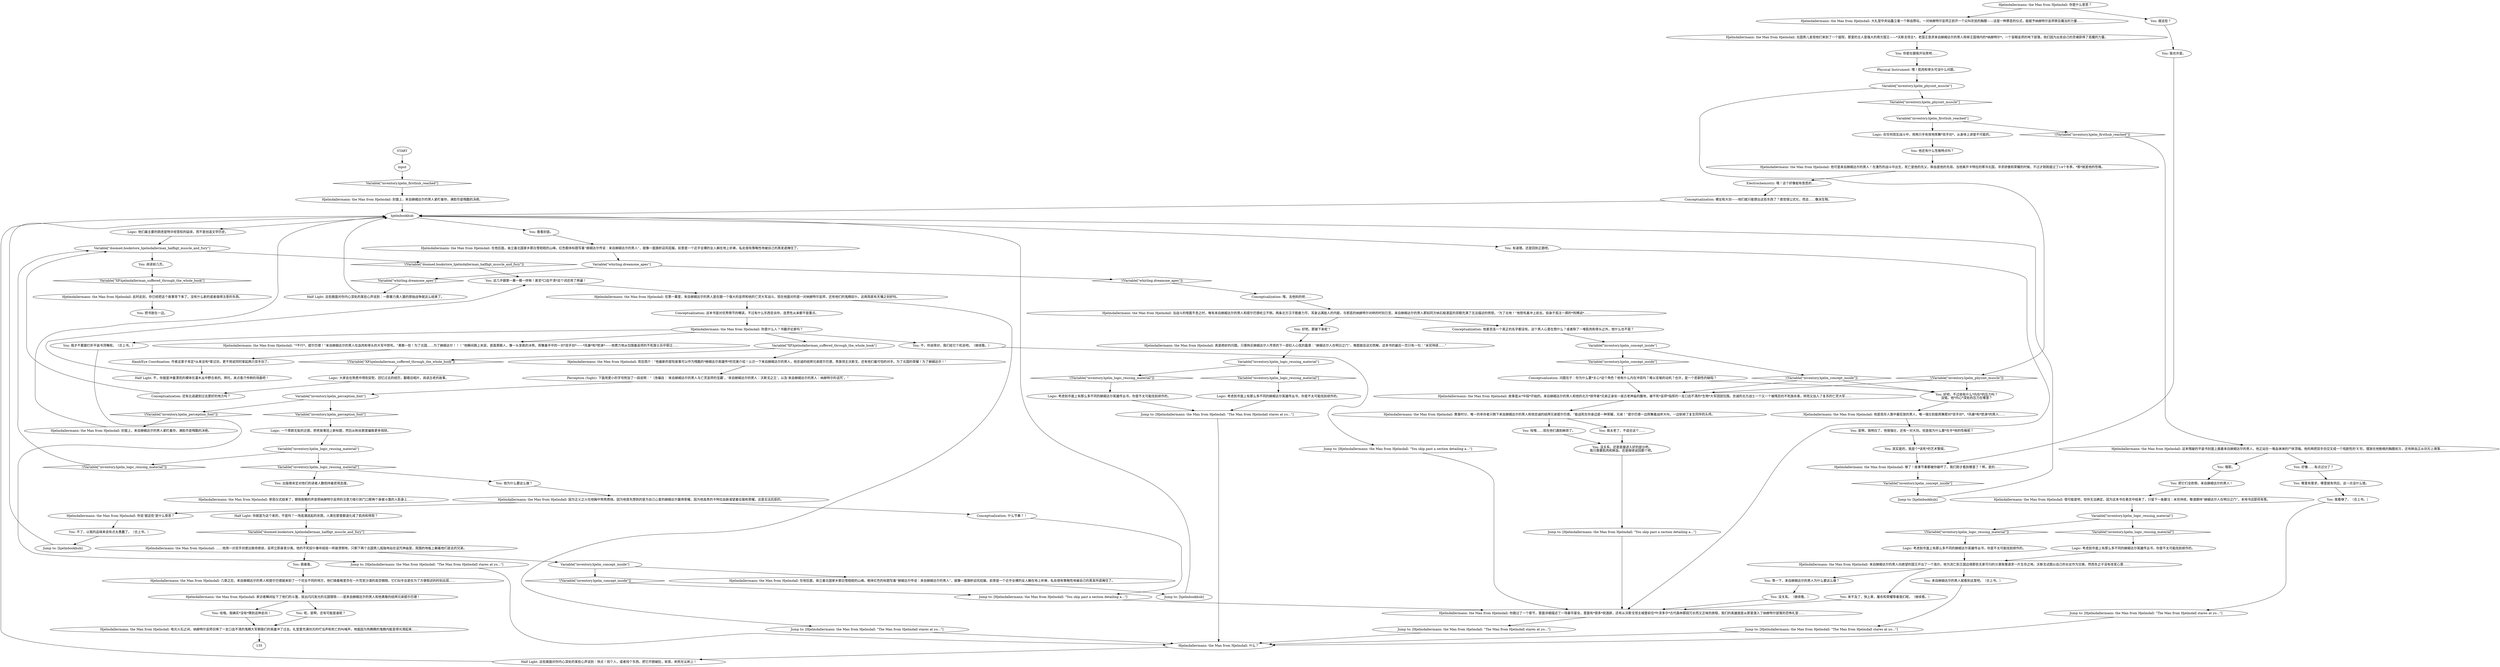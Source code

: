 # INVENTORY / HJELMDALLERMANN
# Hjelmdallermann: the Man from Hjelmdall. A latter introductory book for beginners.
# ==================================================
digraph G {
	  0 [label="START"];
	  1 [label="input"];
	  2 [label="Logic: 考虑到市面上有那么多不同的赫姆达尔英雄传丛书，你是不太可能找到续作的。"];
	  3 [label="Logic: 考虑到市面上有那么多不同的赫姆达尔英雄传丛书，你是不太可能找到续作的。"];
	  4 [label="Hjelmdallermann: the Man from Hjelmdall: 在第一幕里，来自赫姆达尔的男人是在跟一个强大的巫师和他的亡灵大军战斗。现在他面对的是一对纳赫特尔巫师，还有他们的鬼精奴仆。这两简直有天壤之别好吗。"];
	  5 [label="Variable[\"inventory.hjelm_concept_inside\"]"];
	  6 [label="Variable[\"inventory.hjelm_concept_inside\"]", shape=diamond];
	  7 [label="!(Variable[\"inventory.hjelm_concept_inside\"])", shape=diamond];
	  8 [label="Jump to: [Hjelmdallermann: the Man from Hjelmdall: \"You skip past a section detailing a...\"]"];
	  9 [label="You: 看看封底。"];
	  10 [label="Jump to: [Hjelmdallermann: the Man from Hjelmdall: \"The Man from Hjelmdall stares at yo...\"]"];
	  11 [label="Half Light: 这些画面对你内心深处的某些心声说到：一群暴力类人猿的原始战争就这么结束了。"];
	  12 [label="Half Light: 你就是为这个来的，不是吗？一场高潮迭起的杀戮，人类在那里都退化成了肌肉和愤怒？"];
	  13 [label="Hjelmdallermann: the Man from Hjelmdall: 几章之后，来自赫姆达尔的男人和提尔巴德就来到了一个完全不同的地方，他们骑着格里芬在一片荒芜沙漠的高空翱翔，它们似乎总是在为了方便叙述的时刻出现……"];
	  14 [label="Hjelmdallermann: the Man from Hjelmdall: 他可是来自赫姆达尔的男人！在激烈的战斗中出生，死亡是他的先父，鲜血是他的先母。当他离开卡特拉的寒冷北国，寻求骄傲和荣耀的时候，不过才刚刚度过了14个冬季。*那*就是他的性格。"];
	  15 [label="You: 好吧，不过他有什么*内在*的压力吗？\n没错。他*内心*深处的压力在哪里？"];
	  16 [label="Hjelmdallermann: the Man from Hjelmdall: 你跳过了一个章节，里面详细描述了一场豪华宴会，里面有*很多*祝酒辞，还有从沃斯戈领主城堡前往*叶泽多尔*古代森林那段冗长而又乏味的旅程，我们的英雄就是从那里潜入了纳赫特尔部落的恐怖礼堂……"];
	  17 [label="You: 哇哦……现在他们遇到麻烦了。"];
	  18 [label="Hjelmdallermann: the Man from Hjelmdall: 封面上，来自赫姆达尔的男人紧盯着你，满脸尽是残酷的决绝。"];
	  19 [label="Jump to: [Hjelmdallermann: the Man from Hjelmdall: \"The Man from Hjelmdall stares at yo...\"]"];
	  20 [label="Jump to: [Hjelmdallermann: the Man from Hjelmdall: \"You skip past a section detailing a...\"]"];
	  21 [label="Hjelmdallermann: the Man from Hjelmdall: 黄昏时分，唯一的幸存者只剩下来自赫姆达尔的男人和他忠诚的结拜兄弟提尔巴德。“能战死在你身边是一种荣耀，兄弟！”提尔巴德一边挥舞着战斧大叫，一边斩掉了复生同伴的头颅。"];
	  22 [label="You: 我太老了，不适合这个……"];
	  23 [label="You: 来不及了，快上車，屠杀和荣耀等着我们呢。（继续看。）"];
	  24 [label="Hand/Eye Coordination: 作者这辈子肯定*从来没有*拿过剑，更不用说同时拿起两只双手剑了。"];
	  25 [label="Logic: 考虑到市面上有那么多不同的赫姆达尔英雄传丛书，你是不太可能找到续作的。"];
	  26 [label="Hjelmdallermann: the Man from Hjelmdall: 这本残破的平装书封面上画着来自赫姆达尔的男人，他正站在一堆血淋淋的尸体顶端。他的两把双手剑交叉成一个戏剧性的‘X’形，摆放在他魁梧的胸膛前方，还有鲜血正从剑刃上滴落……"];
	  27 [label="You: 跳着看。"];
	  28 [label="You: 等一下，来自赫姆达尔的男人为什么要这么做？"];
	  29 [label="Hjelmdallermann: the Man from Hjelmdall: 他是现存人类中最狂放的男人，唯一强壮到能挥舞那对*双手剑*，*风暴*和*怒涛*的男人……"];
	  30 [label="You: 我才不要跟打折平装书顶嘴呢。（合上书。）"];
	  31 [label="Hjelmdallermann: the Man from Hjelmdall: 当战斗的喧嚣平息之时，唯有来自赫姆达尔的男人和提尔巴德屹立不倒。两条北方汉子筋疲力尽，浑身沾满敌人的内脏，与邪恶的纳赫特尔对峙的时刻已至。来自赫姆达尔的男人那如同方纳石般湛蓝的双眼充满了无法描述的愤怒。“为了北地！”他怒吼着冲上前去，投身于孤注一掷的*肉搏战*……"];
	  32 [label="Variable[\"inventory.hjelm_perception_font\"]"];
	  33 [label="Variable[\"inventory.hjelm_perception_font\"]", shape=diamond];
	  34 [label="!(Variable[\"inventory.hjelm_perception_font\"])", shape=diamond];
	  35 [label="Hjelmdallermann: the Man from Hjelmdall: 真是绝妙的问题。只需购买赫姆达尔人传奇的下一部扣人心弦的篇章：“赫姆达尔人在明日之门”，难题就会迎刃而解。这本书的最后一页只有一句：“未完待续……”"];
	  36 [label="You: 不，你说得对，我们给它个机会吧。（继续看。）"];
	  37 [label="You: 呃，是啊，还有可能是谁呢？"];
	  38 [label="Hjelmdallermann: the Man from Hjelmdall: 电光火石之间，纳赫特尔巫师召唤了一支口齿不清的鬼精大军朝我们的英雄冲了过去。礼堂里充满剑刃的叮当声和死亡的叫喊声，地面因为热腾腾的鬼精内脏变得光滑起来……"];
	  39 [label="Conceptualization: 裸女和大剑——他们就只能想出这些东西了？感觉很公式化，而且……像派生物。"];
	  40 [label="Hjelmdallermann: the Man from Hjelmdall: 够了！故事节奏都被你破坏了。我们刚才看到哪里了？啊，是的……"];
	  41 [label="Jump to: [Hjelmdallermann: the Man from Hjelmdall: \"The Man from Hjelmdall stares at yo...\"]"];
	  42 [label="Hjelmdallermann: the Man from Hjelmdall: 此时此刻，你已经把这个故事背下来了。没有什么新的或者值得注意的东西。"];
	  43 [label="Hjelmdallermann: the Man from Hjelmdall: 因为正义之火在他胸中熊熊燃烧。因为他首先想到的是为自己心爱的赫姆达尔赢得荣耀。因为他高贵的卡特拉血脉渴望着征服和荣耀。这是无法抗拒的。"];
	  44 [label="You: 是啊，我明白了。他很强壮，还有一对大剑。但是我为什么要*在乎*他的性格呢？"];
	  45 [label="Jump to: [Hjelmdallermann: the Man from Hjelmdall: \"The Man from Hjelmdall stares at yo...\"]"];
	  46 [label="Conceptualization: 还有比逃避到过去更好的地方吗？"];
	  47 [label="You: 出版商肯定对他们的读者人数抱持着悲观态度。"];
	  48 [label="Variable[\"inventory.hjelm_logic_reusing_material\"]"];
	  49 [label="Variable[\"inventory.hjelm_logic_reusing_material\"]", shape=diamond];
	  50 [label="!(Variable[\"inventory.hjelm_logic_reusing_material\"])", shape=diamond];
	  51 [label="Logic: 一个厚颜无耻的企图，把老故事冠上新标题，然后从粉丝那里骗取更多钱财。"];
	  52 [label="You: 来自赫姆达尔的男人就看到这里吧。（合上书。）"];
	  53 [label="Variable[\"inventory.hjelm_logic_reusing_material\"]"];
	  54 [label="Variable[\"inventory.hjelm_logic_reusing_material\"]", shape=diamond];
	  55 [label="!(Variable[\"inventory.hjelm_logic_reusing_material\"])", shape=diamond];
	  56 [label="Logic: 考虑到市面上有那么多不同的赫姆达尔英雄传丛书，你是不太可能找到续作的。"];
	  57 [label="Jump to: [Hjelmdallermann: the Man from Hjelmdall: \"You skip past a section detailing a...\"]"];
	  58 [label="You: 哦耶。"];
	  59 [label="You: 好像……有点过分了？"];
	  60 [label="You: 哇哦。我确实*没有*猜到这种走向！"];
	  61 [label="Variable[\"whirling.dreamone_apes\"]"];
	  62 [label="Variable[\"whirling.dreamone_apes\"]", shape=diamond];
	  63 [label="!(Variable[\"whirling.dreamone_apes\"])", shape=diamond];
	  64 [label="Variable[\"inventory.hjelm_physint_muscle\"]"];
	  65 [label="Variable[\"inventory.hjelm_physint_muscle\"]", shape=diamond];
	  66 [label="!(Variable[\"inventory.hjelm_physint_muscle\"])", shape=diamond];
	  67 [label="Perception (Sight): 下面用更小的字号附加了一段说明：“（改编自：‘来自赫姆达尔的男人与亡灵巫师的宝藏’，‘来自赫姆达尔的男人：沃斯戈之王’，以及‘来自赫姆达尔的男人：纳赫特尔的诅咒’。”"];
	  68 [label="Hjelmdallermann: the Man from Hjelmdall: 很可能是吧，但你无法确定，因为这本书在悬念中结束了，只留下一条脚注：未完待续，敬请期待“赫姆达尔人在明日之门”。本地书店即将有售。"];
	  69 [label="Variable[\"inventory.hjelm_logic_reusing_material\"]"];
	  70 [label="Variable[\"inventory.hjelm_logic_reusing_material\"]", shape=diamond];
	  71 [label="!(Variable[\"inventory.hjelm_logic_reusing_material\"])", shape=diamond];
	  72 [label="hjelmbookhub"];
	  73 [label="Hjelmdallermann: the Man from Hjelmdall: 你是什么意思？"];
	  74 [label="You: 没关系。（继续看。）"];
	  75 [label="Hjelmdallermann: the Man from Hjelmdall: 大礼堂中央站矗立着一个鲜血祭坛，一对纳赫特尔巫师正剖开一个尖叫农民的胸膛——这是一种罪恶的仪式，能赋予纳赫特尔巫师禁忌魔法的力量……"];
	  76 [label="Jump to: [Hjelmdallermann: the Man from Hjelmdall: \"The Man from Hjelmdall stares at yo...\"]"];
	  77 [label="Jump to: [hjelmbookhub]"];
	  78 [label="Variable[\"doomed.bookstore_hjelmdallerman_halfligt_muscle_and_fury\"]"];
	  79 [label="Variable[\"doomed.bookstore_hjelmdallerman_halfligt_muscle_and_fury\"]", shape=diamond];
	  80 [label="!(Variable[\"doomed.bookstore_hjelmdallerman_halfligt_muscle_and_fury\"])", shape=diamond];
	  81 [label="You: 阅读前几页。"];
	  82 [label="You: 有道理。还是回到正题吧。"];
	  83 [label="Conceptualization: 什么节奏？！"];
	  84 [label="Jump to: [hjelmbookhub]"];
	  85 [label="Hjelmdallermann: the Man from Hjelmdall: 封面上，来自赫姆达尔的男人紧盯着你，满脸尽是残酷的决绝。"];
	  86 [label="Hjelmdallermann: the Man from Hjelmdall: 什么？"];
	  87 [label="Physical Instrument: 喂！肌肉和骨头可没什么问题。"];
	  88 [label="Conceptualization: 问题在于：你为什么要*关心*这个角色？他有什么内在冲突吗？难以言喻的动机？也许，是一个悲剧性的缺陷？"];
	  89 [label="Variable[\"inventory.hjelm_firsthub_reached\"]"];
	  90 [label="Variable[\"inventory.hjelm_firsthub_reached\"]", shape=diamond];
	  91 [label="!(Variable[\"inventory.hjelm_firsthub_reached\"])", shape=diamond];
	  92 [label="Logic: 在任何现实战斗中，用两只手有效地挥舞*双手剑*，从身体上讲是不可能的。"];
	  93 [label="Half Light: 不，你就是冲着漂亮的裸体在灌木丛中野合来的。拜托，来点香汗伶俐的场面吧！"];
	  94 [label="Hjelmdallermann: the Man from Hjelmdall: ……他用一对双手剑使出致命绝技，巫师立即身首分离。他的不死奴仆像布娃娃一样崩溃倒地，只剩下两个北国男儿孤独地站在诅咒神庙里，周围的地板上躺着他们逝去的兄弟。"];
	  95 [label="You: 他还有什么性格特点吗？"];
	  96 [label="You: 不了，以我的品味来说有点太愚蠢了。（合上书。）"];
	  97 [label="Jump to: [Hjelmdallermann: the Man from Hjelmdall: \"The Man from Hjelmdall stares at yo...\"]"];
	  98 [label="Hjelmdallermann: the Man from Hjelmdall: 来自赫姆达尔的男人向绝望的国王开出了一个高价。他为流亡到王国边境那些无家可归的沙漠侏儒请求一片生存之地。沃斯戈试图以自己的长女作为交换，然而冬之子没有改变心意……"];
	  99 [label="You: 你是在跟我开玩笑吧……"];
	  100 [label="Conceptualization: 他甚至连一个真正的名字都没有。这个男人心里在想什么？或者除了一堆肌肉和骨头之外，他什么也不是？"];
	  101 [label="Electrochemistry: 哦！这个好像挺有意思的……"];
	  102 [label="Jump to: [hjelmbookhub]"];
	  103 [label="You: 把书放在一边。"];
	  104 [label="Logic: 他们最主要的顾虑是特许经营权的延续，而不是创造文学历史。"];
	  105 [label="Hjelmdallermann: the Man from Hjelmdall: 邪恶仪式结束了，钢铁脱鞘的声音把纳赫特尔巫师的注意力吸引到门口那两个身披斗篷的人影身上……"];
	  106 [label="Hjelmdallermann: the Man from Hjelmdall: 北国男儿发现他们来到了一个庭院，那里的主人是强大的南方国王——*沃斯戈领主*。老国王恳求来自赫姆达尔的男人除掉王国境内的*纳赫特尔*，一个盲眼巫师的地下部落，他们因为出卖自己的灵魂获得了恶魔的力量。"];
	  107 [label="Hjelmdallermann: the Man from Hjelmdall: 你是什么人？书籍评论家吗？"];
	  108 [label="You: 其实是的，我是个*该死*的艺术警探。"];
	  109 [label="Hjelmdallermann: the Man from Hjelmdall: “*不行*，提尔巴德！”来自赫姆达尔的男人在血肉和骨头的大军中怒吼。“勇敢一些！为了北国……为了赫姆达尔！！！”他瞬间跳上夹层，直面黑眼人，像一头发疯的冰熊，挥舞着手中的一对*双手剑*——*风暴*和*怒涛*——他费力地从包围着巫师的不死族士兵中穿过……"];
	  110 [label="You: 没关系，还是直接进入好的部分吧。\n我只需要肌肉和鲜血。还是继续说回那个吧。"];
	  111 [label="Hjelmdallermann: the Man from Hjelmdall: 故事是从*中段*开始的。来自赫姆达尔的男人和他的北方*掠夺者*兄弟正身处一座古老神庙的腹地，被不死*巫师*指挥的一支口齿不清的*生物*大军团团包围。忠诚的北方战士一个又一个被残忍的不死族杀害，转而又加入了复苏的亡灵大军……"];
	  112 [label="Logic: 大家会在熟悉中得到安慰，回忆过去的经历，翻看旧相片，阅读古老的故事。"];
	  113 [label="You: 我看够了。（合上书。）"];
	  114 [label="Variable[\"inventory.hjelm_concept_inside\"]"];
	  115 [label="Variable[\"inventory.hjelm_concept_inside\"]", shape=diamond];
	  116 [label="!(Variable[\"inventory.hjelm_concept_inside\"])", shape=diamond];
	  117 [label="Hjelmdallermann: the Man from Hjelmdall: 在他后面，耸立着北国家乡那白雪皑皑的山峰。粗体红色的标题写着“赫姆达尔传说：来自赫姆达尔的男人”，就像一面旗帜迎风招展。前景是一个近乎全裸的女人躺在地上祈祷，私处很有策略性地被自己的黑发所遮掩住了。"];
	  118 [label="You: 哪里有需求，哪里就有供应。这一点没什么错。"];
	  119 [label="You: 他为什么要这么做？"];
	  120 [label="You: 就这些？"];
	  121 [label="Hjelmdallermann: the Man from Hjelmdall: 你说‘就这些’是什么意思？"];
	  122 [label="You: 我也许是。"];
	  123 [label="Variable[\"XP.hjelmdallerman_suffered_through_the_whole_book\"]"];
	  124 [label="Variable[\"XP.hjelmdallerman_suffered_through_the_whole_book\"]", shape=diamond];
	  125 [label="!(Variable[\"XP.hjelmdallerman_suffered_through_the_whole_book\"])", shape=diamond];
	  126 [label="Hjelmdallermann: the Man from Hjelmdall: 背后简介：“他最新的冒险故事可以作为残酷的*赫姆达尔英雄传*的完美介绍！认识一下来自赫姆达尔的男人，他忠诚的结拜兄弟提尔巴德，贵族领主沃斯戈，还有他们最可怕的对手。为了北国的荣耀！为了赫姆达尔！”"];
	  127 [label="Hjelmdallermann: the Man from Hjelmdall: 在他后面，耸立着北国家乡那白雪皑皑的山峰。红色粗体标题写着“赫姆达尔传说：来自赫姆达尔的男人”，就像一面旗帜迎风招展。前景是一个近乎全裸的女人躺在地上祈祷，私处很有策略性地被自己的黑发遮掩住了。"];
	  128 [label="You: 把它们全砍倒，来自赫姆达尔的男人！"];
	  129 [label="You: 好吧。那接下来呢？"];
	  130 [label="Conceptualization: 这本书是对优秀情节的嘲讽，不过有什么东西告诉你，连贯性从来都不是重点。"];
	  131 [label="Hjelmdallermann: the Man from Hjelmdall: 来访者瞬间扯下了他们的斗篷，拔出闪闪发光的北国钢铁——是来自赫姆达尔的男人和他勇敢的结拜兄弟提尔巴德！"];
	  132 [label="You: 这几乎跟第一幕一模一样嘛！甚至*口齿不清*这个词还用了两遍！"];
	  133 [label="Half Light: 这些画面对你内心深处的某些心声说到：快点！找个人，或者找个东西，把它开肠破肚，斩首，刺死在尖刺上！"];
	  134 [label="Conceptualization: 哦，去他妈的吧……"];
	  0 -> 1
	  1 -> 90
	  2 -> 19
	  3 -> 19
	  4 -> 97
	  4 -> 130
	  5 -> 6
	  5 -> 7
	  6 -> 88
	  7 -> 111
	  7 -> 15
	  8 -> 16
	  9 -> 127
	  10 -> 86
	  11 -> 72
	  12 -> 79
	  13 -> 131
	  14 -> 101
	  15 -> 29
	  16 -> 76
	  17 -> 110
	  18 -> 72
	  19 -> 86
	  20 -> 16
	  21 -> 17
	  21 -> 22
	  22 -> 110
	  23 -> 16
	  24 -> 93
	  25 -> 98
	  26 -> 58
	  26 -> 59
	  27 -> 13
	  28 -> 74
	  29 -> 44
	  30 -> 45
	  31 -> 129
	  31 -> 100
	  32 -> 33
	  32 -> 34
	  33 -> 51
	  34 -> 85
	  35 -> 53
	  36 -> 57
	  37 -> 38
	  38 -> 135
	  39 -> 72
	  40 -> 115
	  41 -> 86
	  42 -> 103
	  43 -> 121
	  43 -> 83
	  44 -> 108
	  45 -> 86
	  46 -> 78
	  47 -> 105
	  48 -> 49
	  48 -> 50
	  49 -> 119
	  49 -> 47
	  50 -> 78
	  51 -> 48
	  52 -> 41
	  53 -> 54
	  53 -> 55
	  54 -> 3
	  55 -> 2
	  56 -> 98
	  57 -> 16
	  58 -> 128
	  59 -> 118
	  60 -> 38
	  61 -> 62
	  61 -> 63
	  62 -> 11
	  63 -> 134
	  64 -> 65
	  64 -> 66
	  65 -> 89
	  66 -> 111
	  66 -> 15
	  67 -> 32
	  68 -> 69
	  69 -> 70
	  69 -> 71
	  70 -> 56
	  71 -> 25
	  72 -> 104
	  72 -> 9
	  72 -> 82
	  73 -> 120
	  73 -> 75
	  74 -> 16
	  75 -> 106
	  76 -> 86
	  77 -> 72
	  78 -> 80
	  78 -> 81
	  79 -> 94
	  80 -> 132
	  81 -> 124
	  82 -> 16
	  83 -> 8
	  84 -> 72
	  85 -> 72
	  86 -> 133
	  87 -> 64
	  88 -> 111
	  88 -> 15
	  89 -> 91
	  89 -> 92
	  90 -> 18
	  91 -> 26
	  92 -> 95
	  93 -> 132
	  94 -> 114
	  94 -> 27
	  95 -> 14
	  96 -> 77
	  97 -> 86
	  98 -> 28
	  98 -> 52
	  98 -> 23
	  99 -> 87
	  100 -> 5
	  101 -> 39
	  102 -> 72
	  104 -> 78
	  105 -> 12
	  106 -> 99
	  107 -> 123
	  107 -> 36
	  107 -> 109
	  107 -> 30
	  108 -> 40
	  109 -> 24
	  110 -> 20
	  111 -> 21
	  112 -> 46
	  113 -> 10
	  114 -> 116
	  114 -> 117
	  115 -> 84
	  116 -> 8
	  117 -> 102
	  118 -> 113
	  119 -> 43
	  120 -> 122
	  121 -> 96
	  122 -> 40
	  123 -> 125
	  123 -> 126
	  124 -> 42
	  125 -> 112
	  126 -> 67
	  127 -> 61
	  128 -> 68
	  129 -> 35
	  130 -> 107
	  131 -> 60
	  131 -> 37
	  132 -> 4
	  133 -> 72
	  134 -> 31
}

